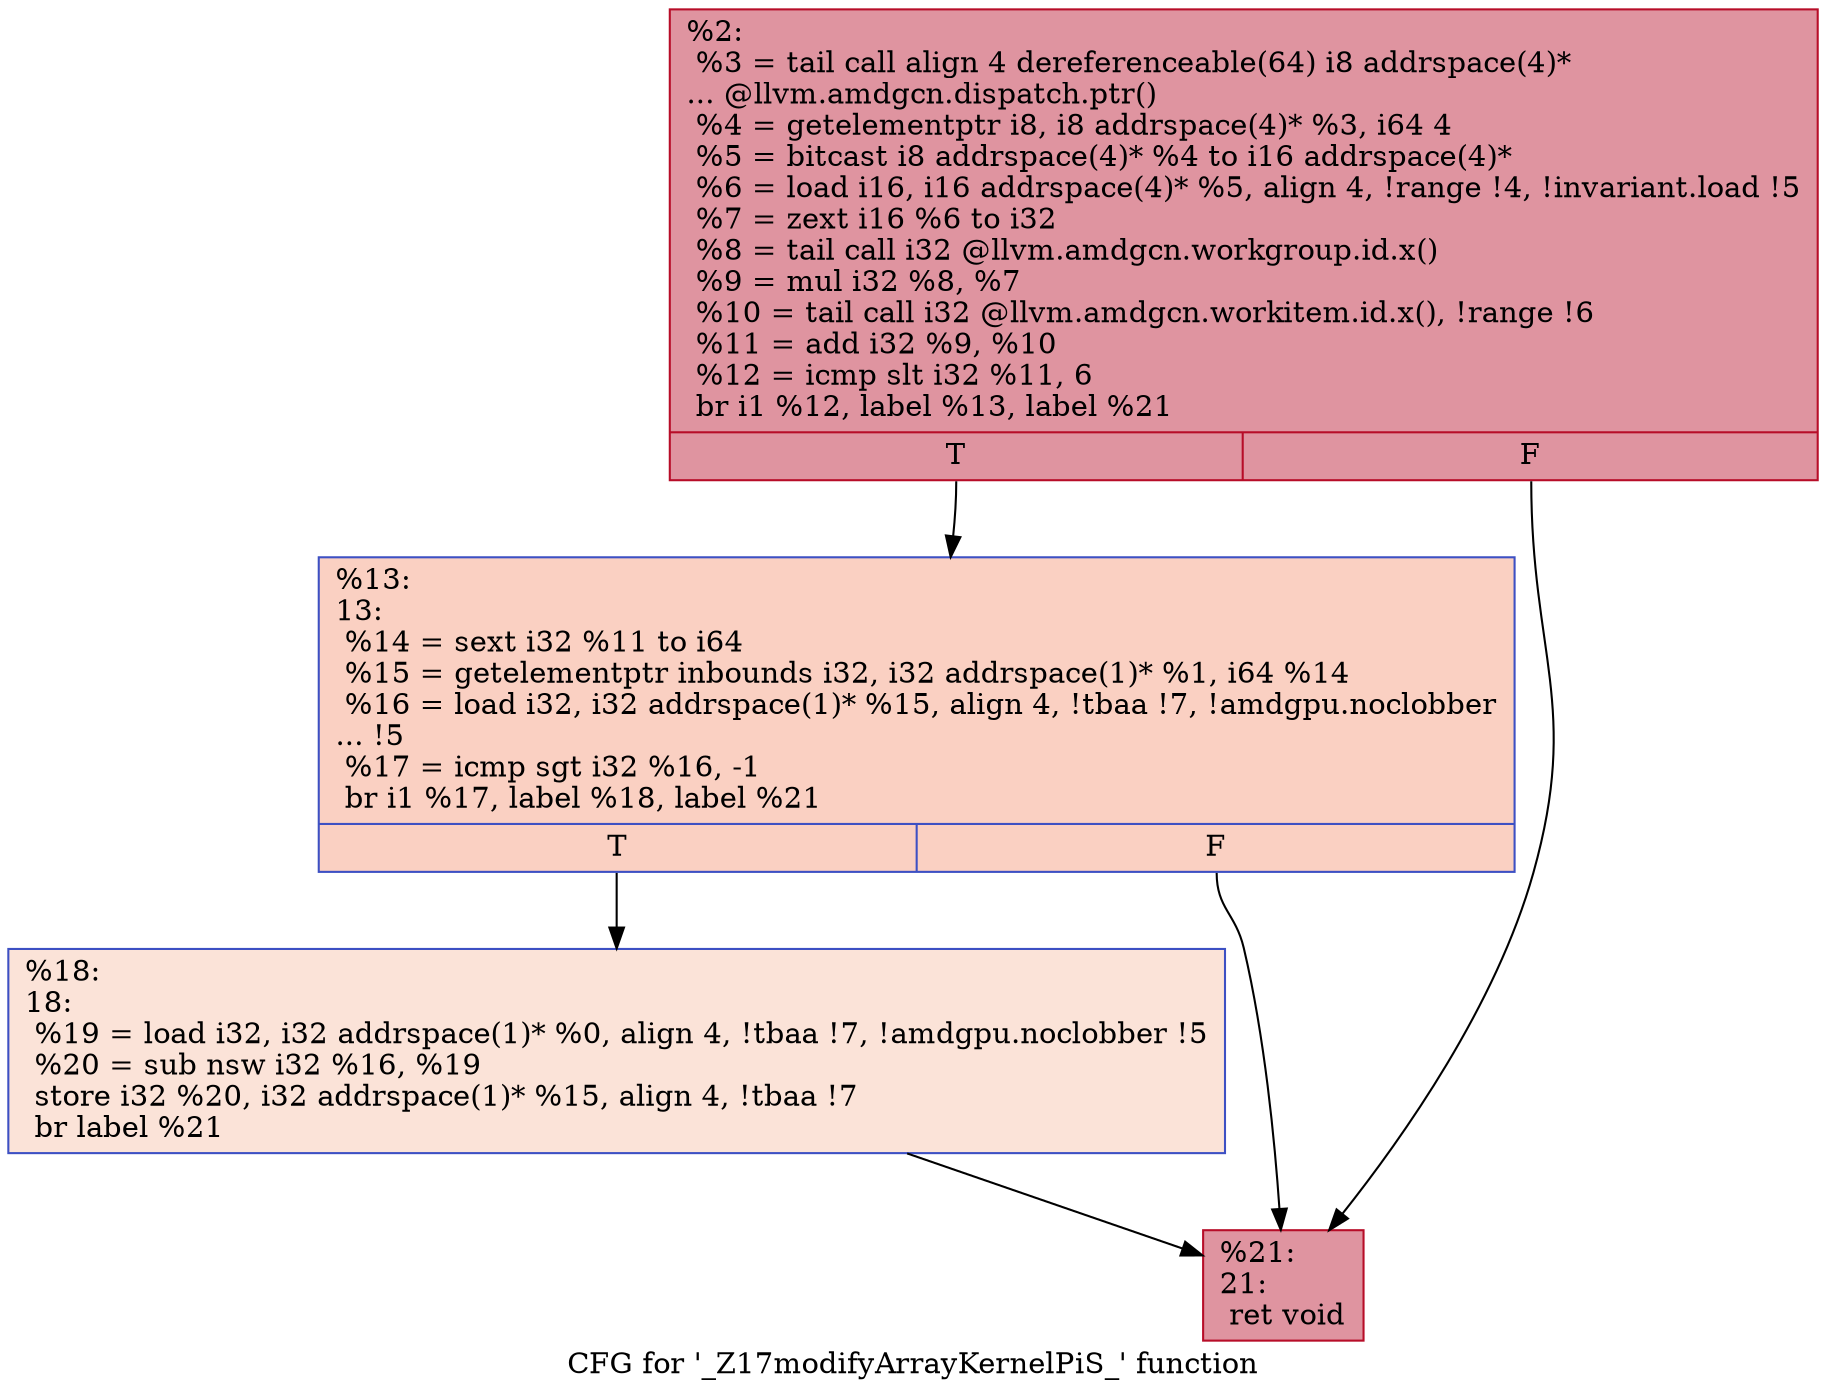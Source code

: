 digraph "CFG for '_Z17modifyArrayKernelPiS_' function" {
	label="CFG for '_Z17modifyArrayKernelPiS_' function";

	Node0x4b53020 [shape=record,color="#b70d28ff", style=filled, fillcolor="#b70d2870",label="{%2:\l  %3 = tail call align 4 dereferenceable(64) i8 addrspace(4)*\l... @llvm.amdgcn.dispatch.ptr()\l  %4 = getelementptr i8, i8 addrspace(4)* %3, i64 4\l  %5 = bitcast i8 addrspace(4)* %4 to i16 addrspace(4)*\l  %6 = load i16, i16 addrspace(4)* %5, align 4, !range !4, !invariant.load !5\l  %7 = zext i16 %6 to i32\l  %8 = tail call i32 @llvm.amdgcn.workgroup.id.x()\l  %9 = mul i32 %8, %7\l  %10 = tail call i32 @llvm.amdgcn.workitem.id.x(), !range !6\l  %11 = add i32 %9, %10\l  %12 = icmp slt i32 %11, 6\l  br i1 %12, label %13, label %21\l|{<s0>T|<s1>F}}"];
	Node0x4b53020:s0 -> Node0x4b54f50;
	Node0x4b53020:s1 -> Node0x4b54fe0;
	Node0x4b54f50 [shape=record,color="#3d50c3ff", style=filled, fillcolor="#f3947570",label="{%13:\l13:                                               \l  %14 = sext i32 %11 to i64\l  %15 = getelementptr inbounds i32, i32 addrspace(1)* %1, i64 %14\l  %16 = load i32, i32 addrspace(1)* %15, align 4, !tbaa !7, !amdgpu.noclobber\l... !5\l  %17 = icmp sgt i32 %16, -1\l  br i1 %17, label %18, label %21\l|{<s0>T|<s1>F}}"];
	Node0x4b54f50:s0 -> Node0x4b55b70;
	Node0x4b54f50:s1 -> Node0x4b54fe0;
	Node0x4b55b70 [shape=record,color="#3d50c3ff", style=filled, fillcolor="#f6bfa670",label="{%18:\l18:                                               \l  %19 = load i32, i32 addrspace(1)* %0, align 4, !tbaa !7, !amdgpu.noclobber !5\l  %20 = sub nsw i32 %16, %19\l  store i32 %20, i32 addrspace(1)* %15, align 4, !tbaa !7\l  br label %21\l}"];
	Node0x4b55b70 -> Node0x4b54fe0;
	Node0x4b54fe0 [shape=record,color="#b70d28ff", style=filled, fillcolor="#b70d2870",label="{%21:\l21:                                               \l  ret void\l}"];
}
